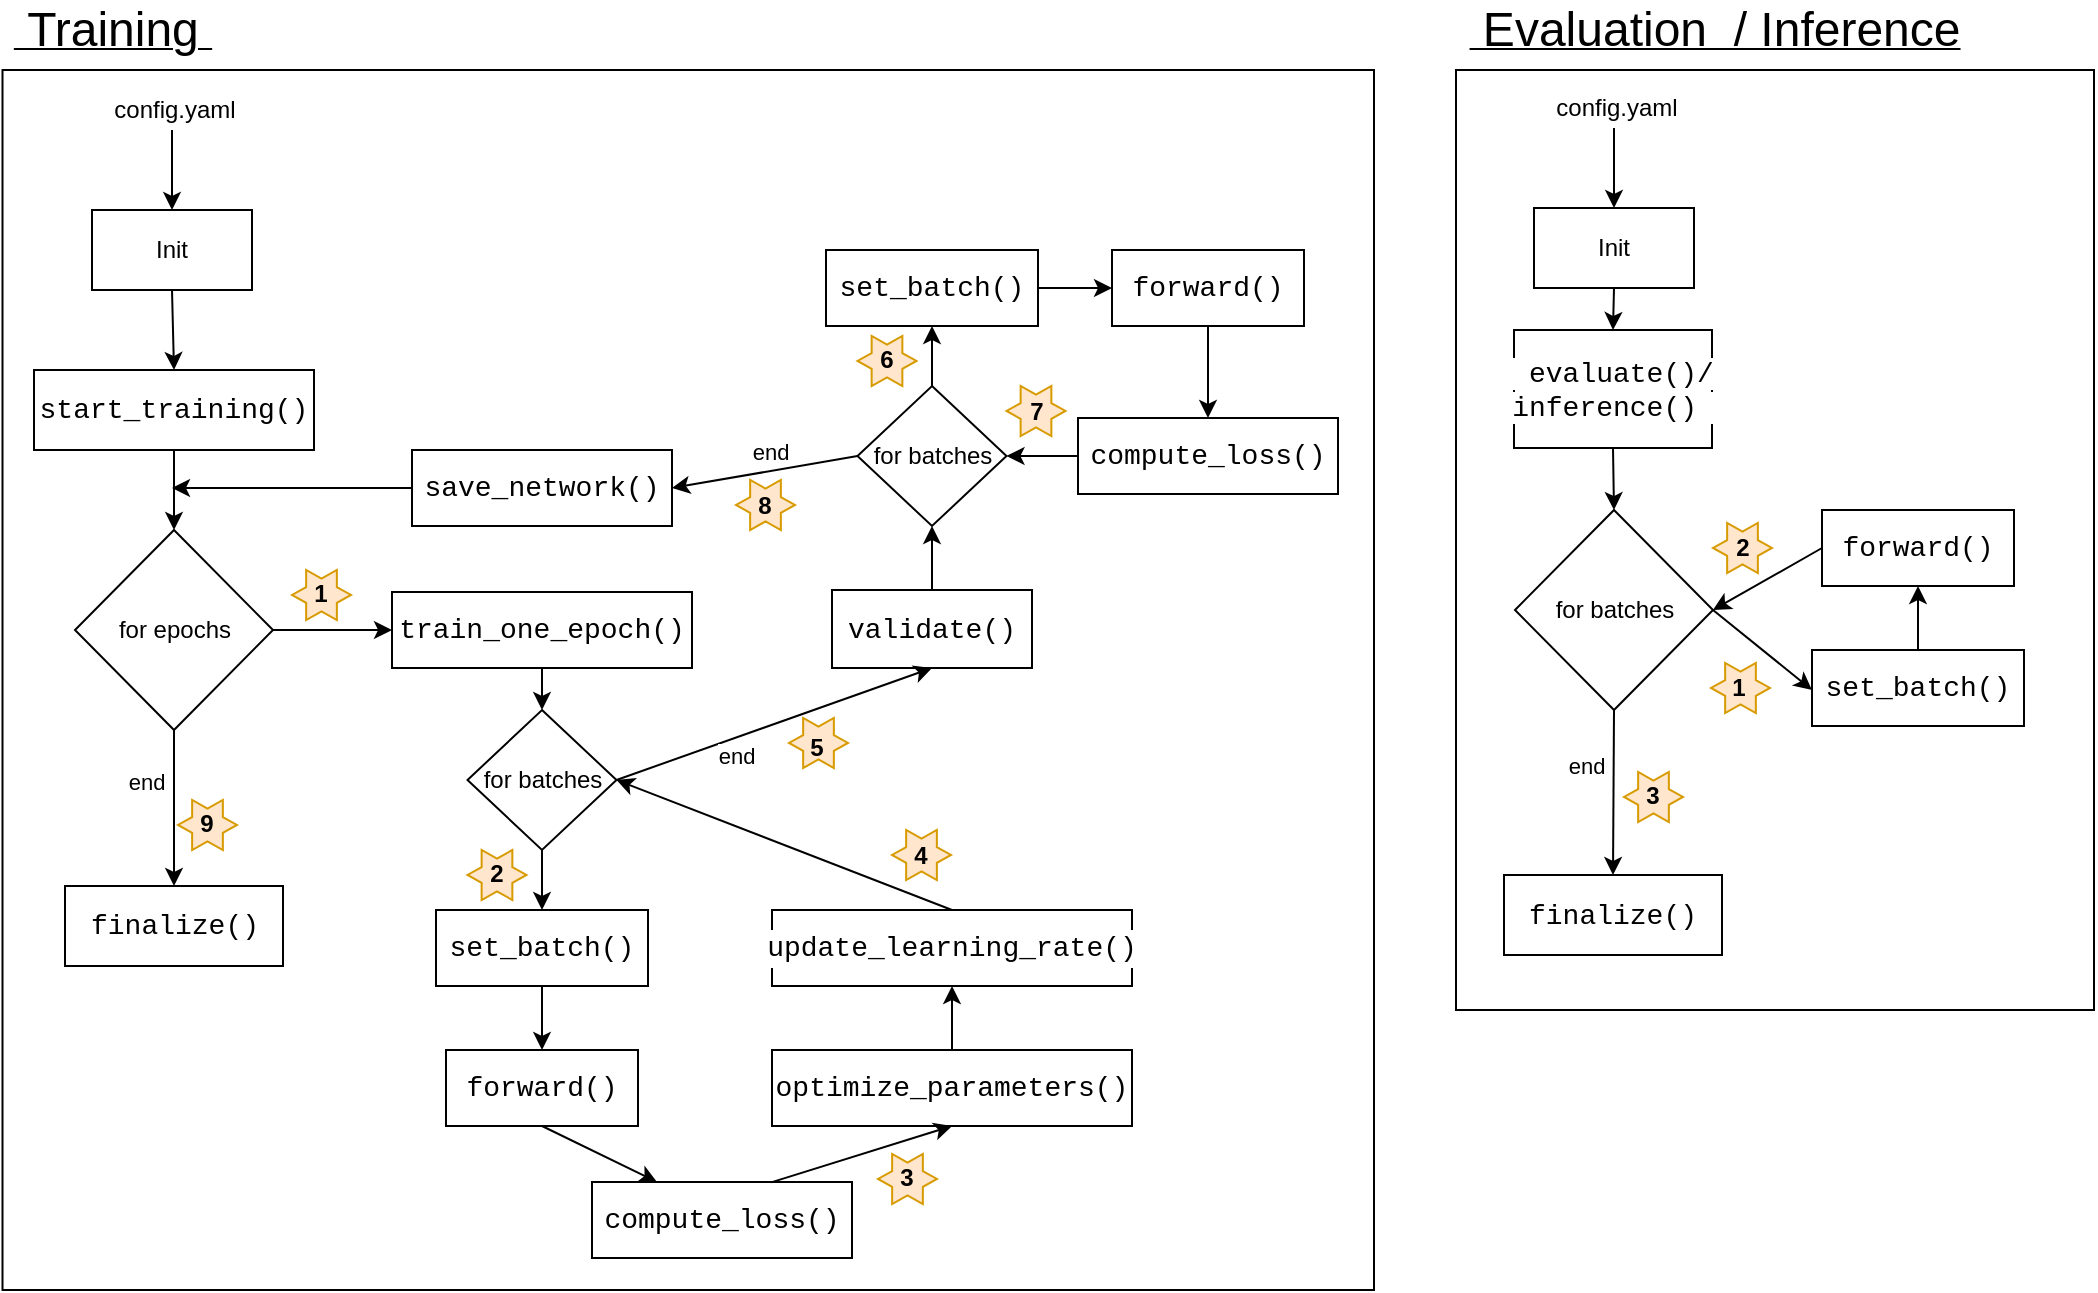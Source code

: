<mxfile version="17.1.3" type="device"><diagram id="2Gmm9VN1KuejidYLNZgv" name="Page-1"><mxGraphModel dx="1973" dy="1303" grid="1" gridSize="10" guides="1" tooltips="1" connect="1" arrows="1" fold="1" page="1" pageScale="1" pageWidth="827" pageHeight="1169" math="0" shadow="0"><root><mxCell id="0"/><mxCell id="1" parent="0"/><mxCell id="6jr79v8oitvqKbTM05WK-1" value="Init" style="rounded=0;whiteSpace=wrap;html=1;" parent="1" vertex="1"><mxGeometry x="119" y="150" width="80" height="40" as="geometry"/></mxCell><mxCell id="6jr79v8oitvqKbTM05WK-2" value="" style="endArrow=classic;html=1;rounded=0;entryX=0.5;entryY=0;entryDx=0;entryDy=0;" parent="1" target="6jr79v8oitvqKbTM05WK-1" edge="1"><mxGeometry width="50" height="50" relative="1" as="geometry"><mxPoint x="159" y="110" as="sourcePoint"/><mxPoint x="219" y="260" as="targetPoint"/></mxGeometry></mxCell><mxCell id="6jr79v8oitvqKbTM05WK-3" value="config.yaml" style="text;html=1;align=center;verticalAlign=middle;resizable=0;points=[];autosize=1;strokeColor=none;fillColor=none;" parent="1" vertex="1"><mxGeometry x="120" y="90" width="80" height="20" as="geometry"/></mxCell><mxCell id="6jr79v8oitvqKbTM05WK-4" value="for epochs" style="rhombus;whiteSpace=wrap;html=1;" parent="1" vertex="1"><mxGeometry x="110.5" y="310" width="99" height="100" as="geometry"/></mxCell><mxCell id="6jr79v8oitvqKbTM05WK-5" value="" style="endArrow=classic;html=1;rounded=0;exitX=0.5;exitY=1;exitDx=0;exitDy=0;entryX=0.5;entryY=0;entryDx=0;entryDy=0;" parent="1" source="6jr79v8oitvqKbTM05WK-4" target="lTJzb6obI_7ymoDCrUMe-1" edge="1"><mxGeometry width="50" height="50" relative="1" as="geometry"><mxPoint x="149" y="460" as="sourcePoint"/><mxPoint x="160" y="490" as="targetPoint"/></mxGeometry></mxCell><mxCell id="6jr79v8oitvqKbTM05WK-19" value="end" style="edgeLabel;html=1;align=center;verticalAlign=middle;resizable=0;points=[];" parent="6jr79v8oitvqKbTM05WK-5" vertex="1" connectable="0"><mxGeometry x="-0.385" y="-1" relative="1" as="geometry"><mxPoint x="-13" y="2" as="offset"/></mxGeometry></mxCell><mxCell id="6jr79v8oitvqKbTM05WK-6" value="" style="endArrow=classic;html=1;rounded=0;exitX=0.5;exitY=1;exitDx=0;exitDy=0;entryX=0.5;entryY=0;entryDx=0;entryDy=0;" parent="1" source="6jr79v8oitvqKbTM05WK-1" target="6jr79v8oitvqKbTM05WK-12" edge="1"><mxGeometry width="50" height="50" relative="1" as="geometry"><mxPoint x="89" y="270" as="sourcePoint"/><mxPoint x="139" y="220" as="targetPoint"/></mxGeometry></mxCell><mxCell id="6jr79v8oitvqKbTM05WK-7" value="" style="endArrow=classic;html=1;rounded=0;exitX=1;exitY=0.5;exitDx=0;exitDy=0;entryX=0;entryY=0.5;entryDx=0;entryDy=0;" parent="1" source="6jr79v8oitvqKbTM05WK-4" target="6jr79v8oitvqKbTM05WK-14" edge="1"><mxGeometry width="50" height="50" relative="1" as="geometry"><mxPoint x="289" y="440" as="sourcePoint"/><mxPoint x="269" y="360" as="targetPoint"/></mxGeometry></mxCell><mxCell id="6jr79v8oitvqKbTM05WK-12" value="&lt;span style=&quot;font-family: &amp;#34;consolas&amp;#34; , &amp;#34;courier new&amp;#34; , monospace ; font-size: 14px ; background-color: rgb(255 , 255 , 255)&quot;&gt;start_training()&lt;/span&gt;" style="rounded=0;whiteSpace=wrap;html=1;" parent="1" vertex="1"><mxGeometry x="90" y="230" width="140" height="40" as="geometry"/></mxCell><mxCell id="6jr79v8oitvqKbTM05WK-13" value="" style="endArrow=classic;html=1;rounded=0;exitX=0.5;exitY=1;exitDx=0;exitDy=0;entryX=0.5;entryY=0;entryDx=0;entryDy=0;" parent="1" source="6jr79v8oitvqKbTM05WK-12" target="6jr79v8oitvqKbTM05WK-4" edge="1"><mxGeometry width="50" height="50" relative="1" as="geometry"><mxPoint x="59" y="410" as="sourcePoint"/><mxPoint x="109" y="360" as="targetPoint"/></mxGeometry></mxCell><mxCell id="6jr79v8oitvqKbTM05WK-14" value="&lt;div style=&quot;background-color: rgb(255 , 255 , 255) ; font-family: &amp;#34;consolas&amp;#34; , &amp;#34;courier new&amp;#34; , monospace ; font-size: 14px ; line-height: 19px&quot;&gt;train_one_epoch()&lt;/div&gt;" style="rounded=0;whiteSpace=wrap;html=1;" parent="1" vertex="1"><mxGeometry x="269" y="341" width="150" height="38" as="geometry"/></mxCell><mxCell id="6jr79v8oitvqKbTM05WK-15" value="&lt;font face=&quot;consolas, courier new, monospace&quot;&gt;&lt;span style=&quot;font-size: 14px ; background-color: rgb(255 , 255 , 255)&quot;&gt;validate()&lt;/span&gt;&lt;/font&gt;" style="rounded=0;whiteSpace=wrap;html=1;" parent="1" vertex="1"><mxGeometry x="489" y="340" width="100" height="39" as="geometry"/></mxCell><mxCell id="6jr79v8oitvqKbTM05WK-17" value="&lt;div style=&quot;background-color: rgb(255 , 255 , 255) ; font-family: &amp;#34;consolas&amp;#34; , &amp;#34;courier new&amp;#34; , monospace ; font-size: 14px ; line-height: 19px&quot;&gt;save_network()&lt;/div&gt;" style="rounded=0;whiteSpace=wrap;html=1;" parent="1" vertex="1"><mxGeometry x="279" y="270" width="130" height="38" as="geometry"/></mxCell><mxCell id="6jr79v8oitvqKbTM05WK-18" value="" style="endArrow=classic;html=1;rounded=0;exitX=0;exitY=0.5;exitDx=0;exitDy=0;" parent="1" source="6jr79v8oitvqKbTM05WK-17" edge="1"><mxGeometry width="50" height="50" relative="1" as="geometry"><mxPoint x="229" y="530" as="sourcePoint"/><mxPoint x="159" y="289" as="targetPoint"/></mxGeometry></mxCell><mxCell id="6jr79v8oitvqKbTM05WK-20" value="for batches" style="rhombus;whiteSpace=wrap;html=1;" parent="1" vertex="1"><mxGeometry x="306.75" y="400" width="74.5" height="70" as="geometry"/></mxCell><mxCell id="6jr79v8oitvqKbTM05WK-21" value="" style="endArrow=classic;html=1;rounded=0;exitX=0.5;exitY=1;exitDx=0;exitDy=0;entryX=0.5;entryY=0;entryDx=0;entryDy=0;" parent="1" source="6jr79v8oitvqKbTM05WK-14" target="6jr79v8oitvqKbTM05WK-20" edge="1"><mxGeometry width="50" height="50" relative="1" as="geometry"><mxPoint x="369" y="580" as="sourcePoint"/><mxPoint x="419" y="530" as="targetPoint"/></mxGeometry></mxCell><mxCell id="6jr79v8oitvqKbTM05WK-22" value="" style="endArrow=classic;html=1;rounded=0;exitX=1;exitY=0.5;exitDx=0;exitDy=0;entryX=0.5;entryY=1;entryDx=0;entryDy=0;" parent="1" source="6jr79v8oitvqKbTM05WK-20" target="6jr79v8oitvqKbTM05WK-15" edge="1"><mxGeometry width="50" height="50" relative="1" as="geometry"><mxPoint x="409" y="510" as="sourcePoint"/><mxPoint x="459" y="460" as="targetPoint"/></mxGeometry></mxCell><mxCell id="6jr79v8oitvqKbTM05WK-23" value="end" style="edgeLabel;html=1;align=center;verticalAlign=middle;resizable=0;points=[];" parent="1" vertex="1" connectable="0"><mxGeometry x="441" y="423" as="geometry"/></mxCell><mxCell id="6jr79v8oitvqKbTM05WK-24" value="&lt;div style=&quot;background-color: rgb(255 , 255 , 255) ; font-family: &amp;#34;consolas&amp;#34; , &amp;#34;courier new&amp;#34; , monospace ; font-size: 14px ; line-height: 19px&quot;&gt;set_batch()&lt;/div&gt;" style="rounded=0;whiteSpace=wrap;html=1;" parent="1" vertex="1"><mxGeometry x="291" y="500" width="106" height="38" as="geometry"/></mxCell><mxCell id="6jr79v8oitvqKbTM05WK-25" value="&lt;div style=&quot;background-color: rgb(255 , 255 , 255) ; font-family: &amp;#34;consolas&amp;#34; , &amp;#34;courier new&amp;#34; , monospace ; font-size: 14px ; line-height: 19px&quot;&gt;forward()&lt;/div&gt;" style="rounded=0;whiteSpace=wrap;html=1;" parent="1" vertex="1"><mxGeometry x="296" y="570" width="96" height="38" as="geometry"/></mxCell><mxCell id="6jr79v8oitvqKbTM05WK-26" value="&lt;div style=&quot;background-color: rgb(255 , 255 , 255) ; font-family: &amp;#34;consolas&amp;#34; , &amp;#34;courier new&amp;#34; , monospace ; font-size: 14px ; line-height: 19px&quot;&gt;compute_loss()&lt;/div&gt;" style="rounded=0;whiteSpace=wrap;html=1;" parent="1" vertex="1"><mxGeometry x="369" y="636" width="130" height="38" as="geometry"/></mxCell><mxCell id="6jr79v8oitvqKbTM05WK-27" value="&lt;div style=&quot;background-color: rgb(255 , 255 , 255) ; font-family: &amp;#34;consolas&amp;#34; , &amp;#34;courier new&amp;#34; , monospace ; font-size: 14px ; line-height: 19px&quot;&gt;optimize_parameters()&lt;/div&gt;" style="rounded=0;whiteSpace=wrap;html=1;" parent="1" vertex="1"><mxGeometry x="459" y="570" width="180" height="38" as="geometry"/></mxCell><mxCell id="6jr79v8oitvqKbTM05WK-28" value="&lt;div style=&quot;background-color: rgb(255 , 255 , 255) ; font-family: &amp;#34;consolas&amp;#34; , &amp;#34;courier new&amp;#34; , monospace ; font-size: 14px ; line-height: 19px&quot;&gt;update_learning_rate()&lt;/div&gt;" style="rounded=0;whiteSpace=wrap;html=1;" parent="1" vertex="1"><mxGeometry x="459" y="500" width="180" height="38" as="geometry"/></mxCell><mxCell id="6jr79v8oitvqKbTM05WK-29" value="" style="endArrow=classic;html=1;rounded=0;exitX=0.5;exitY=1;exitDx=0;exitDy=0;entryX=0.5;entryY=0;entryDx=0;entryDy=0;" parent="1" source="6jr79v8oitvqKbTM05WK-20" target="6jr79v8oitvqKbTM05WK-24" edge="1"><mxGeometry width="50" height="50" relative="1" as="geometry"><mxPoint x="139" y="590" as="sourcePoint"/><mxPoint x="189" y="540" as="targetPoint"/></mxGeometry></mxCell><mxCell id="6jr79v8oitvqKbTM05WK-30" value="" style="endArrow=classic;html=1;rounded=0;exitX=0.5;exitY=1;exitDx=0;exitDy=0;entryX=0.5;entryY=0;entryDx=0;entryDy=0;" parent="1" source="6jr79v8oitvqKbTM05WK-24" target="6jr79v8oitvqKbTM05WK-25" edge="1"><mxGeometry width="50" height="50" relative="1" as="geometry"><mxPoint x="219" y="630" as="sourcePoint"/><mxPoint x="269" y="580" as="targetPoint"/></mxGeometry></mxCell><mxCell id="6jr79v8oitvqKbTM05WK-31" value="" style="endArrow=classic;html=1;rounded=0;exitX=0.5;exitY=1;exitDx=0;exitDy=0;entryX=0.25;entryY=0;entryDx=0;entryDy=0;" parent="1" source="6jr79v8oitvqKbTM05WK-25" target="6jr79v8oitvqKbTM05WK-26" edge="1"><mxGeometry width="50" height="50" relative="1" as="geometry"><mxPoint x="199" y="670" as="sourcePoint"/><mxPoint x="249" y="620" as="targetPoint"/></mxGeometry></mxCell><mxCell id="6jr79v8oitvqKbTM05WK-32" value="" style="endArrow=classic;html=1;rounded=0;exitX=0.689;exitY=0.005;exitDx=0;exitDy=0;exitPerimeter=0;entryX=0.5;entryY=1;entryDx=0;entryDy=0;" parent="1" source="6jr79v8oitvqKbTM05WK-26" target="6jr79v8oitvqKbTM05WK-27" edge="1"><mxGeometry width="50" height="50" relative="1" as="geometry"><mxPoint x="159" y="680" as="sourcePoint"/><mxPoint x="209" y="630" as="targetPoint"/></mxGeometry></mxCell><mxCell id="6jr79v8oitvqKbTM05WK-33" value="" style="endArrow=classic;html=1;rounded=0;exitX=0.5;exitY=0;exitDx=0;exitDy=0;entryX=0.5;entryY=1;entryDx=0;entryDy=0;" parent="1" source="6jr79v8oitvqKbTM05WK-27" target="6jr79v8oitvqKbTM05WK-28" edge="1"><mxGeometry width="50" height="50" relative="1" as="geometry"><mxPoint x="169" y="620" as="sourcePoint"/><mxPoint x="589" y="550" as="targetPoint"/></mxGeometry></mxCell><mxCell id="6jr79v8oitvqKbTM05WK-34" value="" style="endArrow=classic;html=1;rounded=0;exitX=0.5;exitY=0;exitDx=0;exitDy=0;entryX=1;entryY=0.5;entryDx=0;entryDy=0;" parent="1" source="6jr79v8oitvqKbTM05WK-28" target="6jr79v8oitvqKbTM05WK-20" edge="1"><mxGeometry width="50" height="50" relative="1" as="geometry"><mxPoint x="169" y="660" as="sourcePoint"/><mxPoint x="219" y="610" as="targetPoint"/></mxGeometry></mxCell><mxCell id="6jr79v8oitvqKbTM05WK-35" value="&lt;div style=&quot;background-color: rgb(255 , 255 , 255) ; font-family: &amp;#34;consolas&amp;#34; , &amp;#34;courier new&amp;#34; , monospace ; font-size: 14px ; line-height: 19px&quot;&gt;set_batch()&lt;/div&gt;" style="rounded=0;whiteSpace=wrap;html=1;" parent="1" vertex="1"><mxGeometry x="486" y="170" width="106" height="38" as="geometry"/></mxCell><mxCell id="6jr79v8oitvqKbTM05WK-36" value="&lt;div style=&quot;background-color: rgb(255 , 255 , 255) ; font-family: &amp;#34;consolas&amp;#34; , &amp;#34;courier new&amp;#34; , monospace ; font-size: 14px ; line-height: 19px&quot;&gt;forward()&lt;/div&gt;" style="rounded=0;whiteSpace=wrap;html=1;" parent="1" vertex="1"><mxGeometry x="629" y="170" width="96" height="38" as="geometry"/></mxCell><mxCell id="6jr79v8oitvqKbTM05WK-37" value="" style="endArrow=classic;html=1;rounded=0;exitX=0.5;exitY=0;exitDx=0;exitDy=0;entryX=0.5;entryY=1;entryDx=0;entryDy=0;" parent="1" source="6jr79v8oitvqKbTM05WK-39" target="6jr79v8oitvqKbTM05WK-35" edge="1"><mxGeometry width="50" height="50" relative="1" as="geometry"><mxPoint x="507" y="335" as="sourcePoint"/><mxPoint x="557" y="285" as="targetPoint"/></mxGeometry></mxCell><mxCell id="6jr79v8oitvqKbTM05WK-38" value="" style="endArrow=classic;html=1;rounded=0;exitX=0.5;exitY=1;exitDx=0;exitDy=0;entryX=0.5;entryY=0;entryDx=0;entryDy=0;" parent="1" source="6jr79v8oitvqKbTM05WK-36" target="6jr79v8oitvqKbTM05WK-40" edge="1"><mxGeometry width="50" height="50" relative="1" as="geometry"><mxPoint x="487" y="375" as="sourcePoint"/><mxPoint x="689.5" y="341" as="targetPoint"/></mxGeometry></mxCell><mxCell id="6jr79v8oitvqKbTM05WK-39" value="for batches" style="rhombus;whiteSpace=wrap;html=1;" parent="1" vertex="1"><mxGeometry x="501.75" y="238" width="74.5" height="70" as="geometry"/></mxCell><mxCell id="6jr79v8oitvqKbTM05WK-40" value="&lt;div style=&quot;background-color: rgb(255 , 255 , 255) ; font-family: &amp;#34;consolas&amp;#34; , &amp;#34;courier new&amp;#34; , monospace ; font-size: 14px ; line-height: 19px&quot;&gt;compute_loss()&lt;/div&gt;" style="rounded=0;whiteSpace=wrap;html=1;" parent="1" vertex="1"><mxGeometry x="612" y="254" width="130" height="38" as="geometry"/></mxCell><mxCell id="6jr79v8oitvqKbTM05WK-41" value="" style="endArrow=classic;html=1;rounded=0;exitX=0.5;exitY=0;exitDx=0;exitDy=0;entryX=0.5;entryY=1;entryDx=0;entryDy=0;" parent="1" source="6jr79v8oitvqKbTM05WK-15" target="6jr79v8oitvqKbTM05WK-39" edge="1"><mxGeometry width="50" height="50" relative="1" as="geometry"><mxPoint x="209" y="490" as="sourcePoint"/><mxPoint x="259" y="440" as="targetPoint"/></mxGeometry></mxCell><mxCell id="6jr79v8oitvqKbTM05WK-42" value="" style="endArrow=classic;html=1;rounded=0;exitX=1;exitY=0.5;exitDx=0;exitDy=0;entryX=0;entryY=0.5;entryDx=0;entryDy=0;" parent="1" source="6jr79v8oitvqKbTM05WK-35" target="6jr79v8oitvqKbTM05WK-36" edge="1"><mxGeometry width="50" height="50" relative="1" as="geometry"><mxPoint x="659" y="310" as="sourcePoint"/><mxPoint x="709" y="260" as="targetPoint"/></mxGeometry></mxCell><mxCell id="6jr79v8oitvqKbTM05WK-44" value="" style="endArrow=classic;html=1;rounded=0;exitX=0;exitY=0.5;exitDx=0;exitDy=0;entryX=1;entryY=0.5;entryDx=0;entryDy=0;" parent="1" source="6jr79v8oitvqKbTM05WK-40" target="6jr79v8oitvqKbTM05WK-39" edge="1"><mxGeometry width="50" height="50" relative="1" as="geometry"><mxPoint x="679" y="410" as="sourcePoint"/><mxPoint x="729" y="360" as="targetPoint"/></mxGeometry></mxCell><mxCell id="6jr79v8oitvqKbTM05WK-45" value="" style="endArrow=classic;html=1;rounded=0;exitX=0;exitY=0.5;exitDx=0;exitDy=0;entryX=1;entryY=0.5;entryDx=0;entryDy=0;" parent="1" source="6jr79v8oitvqKbTM05WK-39" target="6jr79v8oitvqKbTM05WK-17" edge="1"><mxGeometry width="50" height="50" relative="1" as="geometry"><mxPoint x="19" y="560" as="sourcePoint"/><mxPoint x="69" y="510" as="targetPoint"/></mxGeometry></mxCell><mxCell id="6jr79v8oitvqKbTM05WK-46" value="end" style="edgeLabel;html=1;align=center;verticalAlign=middle;resizable=0;points=[];" parent="6jr79v8oitvqKbTM05WK-45" vertex="1" connectable="0"><mxGeometry x="-0.216" y="2" relative="1" as="geometry"><mxPoint x="-8" y="-11" as="offset"/></mxGeometry></mxCell><mxCell id="6jr79v8oitvqKbTM05WK-47" value="" style="verticalLabelPosition=bottom;verticalAlign=top;html=1;shape=mxgraph.basic.6_point_star;fillColor=#ffe6cc;strokeColor=#d79b00;" parent="1" vertex="1"><mxGeometry x="219" y="330" width="29.5" height="25" as="geometry"/></mxCell><mxCell id="6jr79v8oitvqKbTM05WK-48" value="" style="verticalLabelPosition=bottom;verticalAlign=top;html=1;shape=mxgraph.basic.6_point_star;fillColor=#ffe6cc;strokeColor=#d79b00;" parent="1" vertex="1"><mxGeometry x="467.5" y="404" width="29.5" height="25" as="geometry"/></mxCell><mxCell id="6jr79v8oitvqKbTM05WK-49" value="" style="verticalLabelPosition=bottom;verticalAlign=top;html=1;shape=mxgraph.basic.6_point_star;fillColor=#ffe6cc;strokeColor=#d79b00;" parent="1" vertex="1"><mxGeometry x="441" y="285" width="29.5" height="25" as="geometry"/></mxCell><mxCell id="6jr79v8oitvqKbTM05WK-50" value="" style="verticalLabelPosition=bottom;verticalAlign=top;html=1;shape=mxgraph.basic.6_point_star;fillColor=#ffe6cc;strokeColor=#d79b00;" parent="1" vertex="1"><mxGeometry x="162" y="445" width="29.5" height="25" as="geometry"/></mxCell><mxCell id="6jr79v8oitvqKbTM05WK-51" value="" style="verticalLabelPosition=bottom;verticalAlign=top;html=1;shape=mxgraph.basic.6_point_star;fillColor=#ffe6cc;strokeColor=#d79b00;" parent="1" vertex="1"><mxGeometry x="306.75" y="470" width="29.5" height="25" as="geometry"/></mxCell><mxCell id="6jr79v8oitvqKbTM05WK-52" value="" style="verticalLabelPosition=bottom;verticalAlign=top;html=1;shape=mxgraph.basic.6_point_star;fillColor=#ffe6cc;strokeColor=#d79b00;" parent="1" vertex="1"><mxGeometry x="512" y="622" width="29.5" height="25" as="geometry"/></mxCell><mxCell id="6jr79v8oitvqKbTM05WK-53" value="" style="verticalLabelPosition=bottom;verticalAlign=top;html=1;shape=mxgraph.basic.6_point_star;fillColor=#ffe6cc;strokeColor=#d79b00;" parent="1" vertex="1"><mxGeometry x="519" y="460" width="29.5" height="25" as="geometry"/></mxCell><mxCell id="6jr79v8oitvqKbTM05WK-54" value="" style="verticalLabelPosition=bottom;verticalAlign=top;html=1;shape=mxgraph.basic.6_point_star;fillColor=#ffe6cc;strokeColor=#d79b00;" parent="1" vertex="1"><mxGeometry x="501.75" y="213" width="29.5" height="25" as="geometry"/></mxCell><mxCell id="6jr79v8oitvqKbTM05WK-55" value="" style="verticalLabelPosition=bottom;verticalAlign=top;html=1;shape=mxgraph.basic.6_point_star;fillColor=#ffe6cc;strokeColor=#d79b00;" parent="1" vertex="1"><mxGeometry x="576.25" y="238" width="29.5" height="25" as="geometry"/></mxCell><mxCell id="6jr79v8oitvqKbTM05WK-56" value="&lt;b&gt;1&lt;/b&gt;" style="text;html=1;align=center;verticalAlign=middle;resizable=0;points=[];autosize=1;strokeColor=none;fillColor=none;" parent="1" vertex="1"><mxGeometry x="222.75" y="331.5" width="20" height="20" as="geometry"/></mxCell><mxCell id="6jr79v8oitvqKbTM05WK-57" value="&lt;b&gt;2&lt;/b&gt;" style="text;html=1;align=center;verticalAlign=middle;resizable=0;points=[];autosize=1;strokeColor=none;fillColor=none;" parent="1" vertex="1"><mxGeometry x="310.5" y="471.5" width="20" height="20" as="geometry"/></mxCell><mxCell id="6jr79v8oitvqKbTM05WK-58" value="&lt;b&gt;3&lt;/b&gt;" style="text;html=1;align=center;verticalAlign=middle;resizable=0;points=[];autosize=1;strokeColor=none;fillColor=none;" parent="1" vertex="1"><mxGeometry x="515.75" y="623.5" width="20" height="20" as="geometry"/></mxCell><mxCell id="6jr79v8oitvqKbTM05WK-59" value="&lt;b&gt;4&lt;/b&gt;" style="text;html=1;align=center;verticalAlign=middle;resizable=0;points=[];autosize=1;strokeColor=none;fillColor=none;" parent="1" vertex="1"><mxGeometry x="522.75" y="462.5" width="20" height="20" as="geometry"/></mxCell><mxCell id="6jr79v8oitvqKbTM05WK-60" value="&lt;b&gt;5&lt;/b&gt;" style="text;html=1;align=center;verticalAlign=middle;resizable=0;points=[];autosize=1;strokeColor=none;fillColor=none;" parent="1" vertex="1"><mxGeometry x="471.25" y="408.5" width="20" height="20" as="geometry"/></mxCell><mxCell id="6jr79v8oitvqKbTM05WK-61" value="&lt;b&gt;6&lt;/b&gt;" style="text;html=1;align=center;verticalAlign=middle;resizable=0;points=[];autosize=1;strokeColor=none;fillColor=none;" parent="1" vertex="1"><mxGeometry x="505.75" y="214.5" width="20" height="20" as="geometry"/></mxCell><mxCell id="6jr79v8oitvqKbTM05WK-62" value="&lt;b&gt;7&lt;/b&gt;" style="text;html=1;align=center;verticalAlign=middle;resizable=0;points=[];autosize=1;strokeColor=none;fillColor=none;" parent="1" vertex="1"><mxGeometry x="581" y="240.5" width="20" height="20" as="geometry"/></mxCell><mxCell id="6jr79v8oitvqKbTM05WK-63" value="&lt;b&gt;8&lt;/b&gt;" style="text;html=1;align=center;verticalAlign=middle;resizable=0;points=[];autosize=1;strokeColor=none;fillColor=none;" parent="1" vertex="1"><mxGeometry x="444.75" y="287.5" width="20" height="20" as="geometry"/></mxCell><mxCell id="6jr79v8oitvqKbTM05WK-64" value="&lt;b&gt;9&lt;/b&gt;" style="text;html=1;align=center;verticalAlign=middle;resizable=0;points=[];autosize=1;strokeColor=none;fillColor=none;" parent="1" vertex="1"><mxGeometry x="165.75" y="447" width="20" height="20" as="geometry"/></mxCell><mxCell id="lTJzb6obI_7ymoDCrUMe-1" value="&lt;span style=&quot;font-family: &amp;#34;consolas&amp;#34; , &amp;#34;courier new&amp;#34; , monospace ; font-size: 14px ; background-color: rgb(255 , 255 , 255)&quot;&gt;finalize()&lt;/span&gt;" style="rounded=0;whiteSpace=wrap;html=1;" parent="1" vertex="1"><mxGeometry x="105.5" y="488" width="109" height="40" as="geometry"/></mxCell><mxCell id="phTK1uwD5hZy7zWtj8nE-1" value="Init" style="rounded=0;whiteSpace=wrap;html=1;" parent="1" vertex="1"><mxGeometry x="840" y="149" width="80" height="40" as="geometry"/></mxCell><mxCell id="phTK1uwD5hZy7zWtj8nE-2" value="" style="endArrow=classic;html=1;rounded=0;entryX=0.5;entryY=0;entryDx=0;entryDy=0;" parent="1" target="phTK1uwD5hZy7zWtj8nE-1" edge="1"><mxGeometry width="50" height="50" relative="1" as="geometry"><mxPoint x="880" y="109" as="sourcePoint"/><mxPoint x="940" y="259" as="targetPoint"/></mxGeometry></mxCell><mxCell id="phTK1uwD5hZy7zWtj8nE-3" value="config.yaml" style="text;html=1;align=center;verticalAlign=middle;resizable=0;points=[];autosize=1;strokeColor=none;fillColor=none;" parent="1" vertex="1"><mxGeometry x="841" y="89" width="80" height="20" as="geometry"/></mxCell><mxCell id="phTK1uwD5hZy7zWtj8nE-4" value="for batches" style="rhombus;whiteSpace=wrap;html=1;" parent="1" vertex="1"><mxGeometry x="830.5" y="300" width="99" height="100" as="geometry"/></mxCell><mxCell id="phTK1uwD5hZy7zWtj8nE-5" value="" style="endArrow=classic;html=1;rounded=0;exitX=0.5;exitY=1;exitDx=0;exitDy=0;entryX=0.5;entryY=0;entryDx=0;entryDy=0;" parent="1" source="phTK1uwD5hZy7zWtj8nE-4" target="phTK1uwD5hZy7zWtj8nE-21" edge="1"><mxGeometry width="50" height="50" relative="1" as="geometry"><mxPoint x="869" y="450" as="sourcePoint"/><mxPoint x="829" y="450" as="targetPoint"/></mxGeometry></mxCell><mxCell id="phTK1uwD5hZy7zWtj8nE-6" value="end" style="edgeLabel;html=1;align=center;verticalAlign=middle;resizable=0;points=[];" parent="phTK1uwD5hZy7zWtj8nE-5" vertex="1" connectable="0"><mxGeometry x="-0.385" y="-1" relative="1" as="geometry"><mxPoint x="-13" y="2" as="offset"/></mxGeometry></mxCell><mxCell id="phTK1uwD5hZy7zWtj8nE-7" value="" style="endArrow=classic;html=1;rounded=0;exitX=0.5;exitY=1;exitDx=0;exitDy=0;entryX=0.5;entryY=0;entryDx=0;entryDy=0;" parent="1" source="phTK1uwD5hZy7zWtj8nE-1" target="phTK1uwD5hZy7zWtj8nE-8" edge="1"><mxGeometry width="50" height="50" relative="1" as="geometry"><mxPoint x="810" y="269" as="sourcePoint"/><mxPoint x="860" y="219" as="targetPoint"/></mxGeometry></mxCell><mxCell id="phTK1uwD5hZy7zWtj8nE-8" value="&lt;span style=&quot;font-family: &amp;#34;consolas&amp;#34; , &amp;#34;courier new&amp;#34; , monospace ; font-size: 14px ; background-color: rgb(255 , 255 , 255)&quot;&gt;&amp;nbsp;evaluate()/&lt;br&gt;inference()&amp;nbsp;&lt;br&gt;&lt;/span&gt;" style="rounded=0;whiteSpace=wrap;html=1;" parent="1" vertex="1"><mxGeometry x="830" y="210" width="99" height="59" as="geometry"/></mxCell><mxCell id="phTK1uwD5hZy7zWtj8nE-9" value="" style="endArrow=classic;html=1;rounded=0;exitX=0.5;exitY=1;exitDx=0;exitDy=0;entryX=0.5;entryY=0;entryDx=0;entryDy=0;" parent="1" source="phTK1uwD5hZy7zWtj8nE-8" target="phTK1uwD5hZy7zWtj8nE-4" edge="1"><mxGeometry width="50" height="50" relative="1" as="geometry"><mxPoint x="780" y="409" as="sourcePoint"/><mxPoint x="830" y="359" as="targetPoint"/></mxGeometry></mxCell><mxCell id="phTK1uwD5hZy7zWtj8nE-10" value="" style="verticalLabelPosition=bottom;verticalAlign=top;html=1;shape=mxgraph.basic.6_point_star;fillColor=#ffe6cc;strokeColor=#d79b00;" parent="1" vertex="1"><mxGeometry x="885" y="431" width="29.5" height="25" as="geometry"/></mxCell><mxCell id="phTK1uwD5hZy7zWtj8nE-11" value="&lt;b&gt;3&lt;br&gt;&lt;/b&gt;" style="text;html=1;align=center;verticalAlign=middle;resizable=0;points=[];autosize=1;strokeColor=none;fillColor=none;" parent="1" vertex="1"><mxGeometry x="888.75" y="433" width="20" height="20" as="geometry"/></mxCell><mxCell id="phTK1uwD5hZy7zWtj8nE-12" value="&lt;div style=&quot;background-color: rgb(255 , 255 , 255) ; font-family: &amp;#34;consolas&amp;#34; , &amp;#34;courier new&amp;#34; , monospace ; font-size: 14px ; line-height: 19px&quot;&gt;set_batch()&lt;/div&gt;" style="rounded=0;whiteSpace=wrap;html=1;" parent="1" vertex="1"><mxGeometry x="979" y="370" width="106" height="38" as="geometry"/></mxCell><mxCell id="phTK1uwD5hZy7zWtj8nE-13" value="&lt;div style=&quot;background-color: rgb(255 , 255 , 255) ; font-family: &amp;#34;consolas&amp;#34; , &amp;#34;courier new&amp;#34; , monospace ; font-size: 14px ; line-height: 19px&quot;&gt;forward()&lt;/div&gt;" style="rounded=0;whiteSpace=wrap;html=1;" parent="1" vertex="1"><mxGeometry x="984" y="300" width="96" height="38" as="geometry"/></mxCell><mxCell id="phTK1uwD5hZy7zWtj8nE-14" value="" style="endArrow=classic;html=1;rounded=0;entryX=0.5;entryY=1;entryDx=0;entryDy=0;exitX=0.5;exitY=0;exitDx=0;exitDy=0;" parent="1" source="phTK1uwD5hZy7zWtj8nE-12" target="phTK1uwD5hZy7zWtj8nE-13" edge="1"><mxGeometry width="50" height="50" relative="1" as="geometry"><mxPoint x="1069" y="510" as="sourcePoint"/><mxPoint x="1119" y="460" as="targetPoint"/></mxGeometry></mxCell><mxCell id="phTK1uwD5hZy7zWtj8nE-15" value="" style="endArrow=classic;html=1;rounded=0;exitX=1;exitY=0.5;exitDx=0;exitDy=0;" parent="1" source="phTK1uwD5hZy7zWtj8nE-4" edge="1"><mxGeometry width="50" height="50" relative="1" as="geometry"><mxPoint x="1029" y="510" as="sourcePoint"/><mxPoint x="979" y="390" as="targetPoint"/></mxGeometry></mxCell><mxCell id="phTK1uwD5hZy7zWtj8nE-16" value="" style="endArrow=classic;html=1;rounded=0;exitX=0;exitY=0.5;exitDx=0;exitDy=0;entryX=1;entryY=0.5;entryDx=0;entryDy=0;" parent="1" source="phTK1uwD5hZy7zWtj8nE-13" target="phTK1uwD5hZy7zWtj8nE-4" edge="1"><mxGeometry width="50" height="50" relative="1" as="geometry"><mxPoint x="1019" y="540" as="sourcePoint"/><mxPoint x="1069" y="490" as="targetPoint"/></mxGeometry></mxCell><mxCell id="phTK1uwD5hZy7zWtj8nE-17" value="" style="verticalLabelPosition=bottom;verticalAlign=top;html=1;shape=mxgraph.basic.6_point_star;fillColor=#ffe6cc;strokeColor=#d79b00;" parent="1" vertex="1"><mxGeometry x="929.5" y="306.5" width="29.5" height="25" as="geometry"/></mxCell><mxCell id="phTK1uwD5hZy7zWtj8nE-18" value="&lt;b&gt;2&lt;/b&gt;" style="text;html=1;align=center;verticalAlign=middle;resizable=0;points=[];autosize=1;strokeColor=none;fillColor=none;" parent="1" vertex="1"><mxGeometry x="934.25" y="308.5" width="20" height="20" as="geometry"/></mxCell><mxCell id="phTK1uwD5hZy7zWtj8nE-19" value="" style="verticalLabelPosition=bottom;verticalAlign=top;html=1;shape=mxgraph.basic.6_point_star;fillColor=#ffe6cc;strokeColor=#d79b00;" parent="1" vertex="1"><mxGeometry x="928.5" y="376.5" width="29.5" height="25" as="geometry"/></mxCell><mxCell id="phTK1uwD5hZy7zWtj8nE-20" value="&lt;b&gt;1&lt;/b&gt;" style="text;html=1;align=center;verticalAlign=middle;resizable=0;points=[];autosize=1;strokeColor=none;fillColor=none;" parent="1" vertex="1"><mxGeometry x="932.25" y="378.5" width="20" height="20" as="geometry"/></mxCell><mxCell id="phTK1uwD5hZy7zWtj8nE-21" value="&lt;span style=&quot;font-family: &amp;#34;consolas&amp;#34; , &amp;#34;courier new&amp;#34; , monospace ; font-size: 14px ; background-color: rgb(255 , 255 , 255)&quot;&gt;finalize()&lt;/span&gt;" style="rounded=0;whiteSpace=wrap;html=1;" parent="1" vertex="1"><mxGeometry x="825" y="482.5" width="109" height="40" as="geometry"/></mxCell><mxCell id="phTK1uwD5hZy7zWtj8nE-24" value="&lt;u&gt;&lt;font style=&quot;font-size: 24px&quot;&gt;&amp;nbsp;Training&amp;nbsp;&lt;/font&gt;&lt;/u&gt;" style="text;html=1;align=center;verticalAlign=middle;resizable=0;points=[];autosize=1;strokeColor=none;fillColor=none;" parent="1" vertex="1"><mxGeometry x="74.25" y="50" width="110" height="20" as="geometry"/></mxCell><mxCell id="phTK1uwD5hZy7zWtj8nE-25" value="&lt;u&gt;&lt;font style=&quot;font-size: 24px&quot;&gt;&amp;nbsp;Evaluation&amp;nbsp; / Inference&lt;/font&gt;&lt;/u&gt;" style="text;html=1;align=center;verticalAlign=middle;resizable=0;points=[];autosize=1;strokeColor=none;fillColor=none;" parent="1" vertex="1"><mxGeometry x="800" y="50" width="260" height="20" as="geometry"/></mxCell><mxCell id="uO-U1fPTrN_QFONkPl66-2" value="" style="rounded=0;whiteSpace=wrap;html=1;fillColor=none;" vertex="1" parent="1"><mxGeometry x="801" y="80" width="319" height="470" as="geometry"/></mxCell><mxCell id="uO-U1fPTrN_QFONkPl66-3" value="" style="rounded=0;whiteSpace=wrap;html=1;fillColor=none;" vertex="1" parent="1"><mxGeometry x="74.25" y="80" width="685.75" height="610" as="geometry"/></mxCell></root></mxGraphModel></diagram></mxfile>